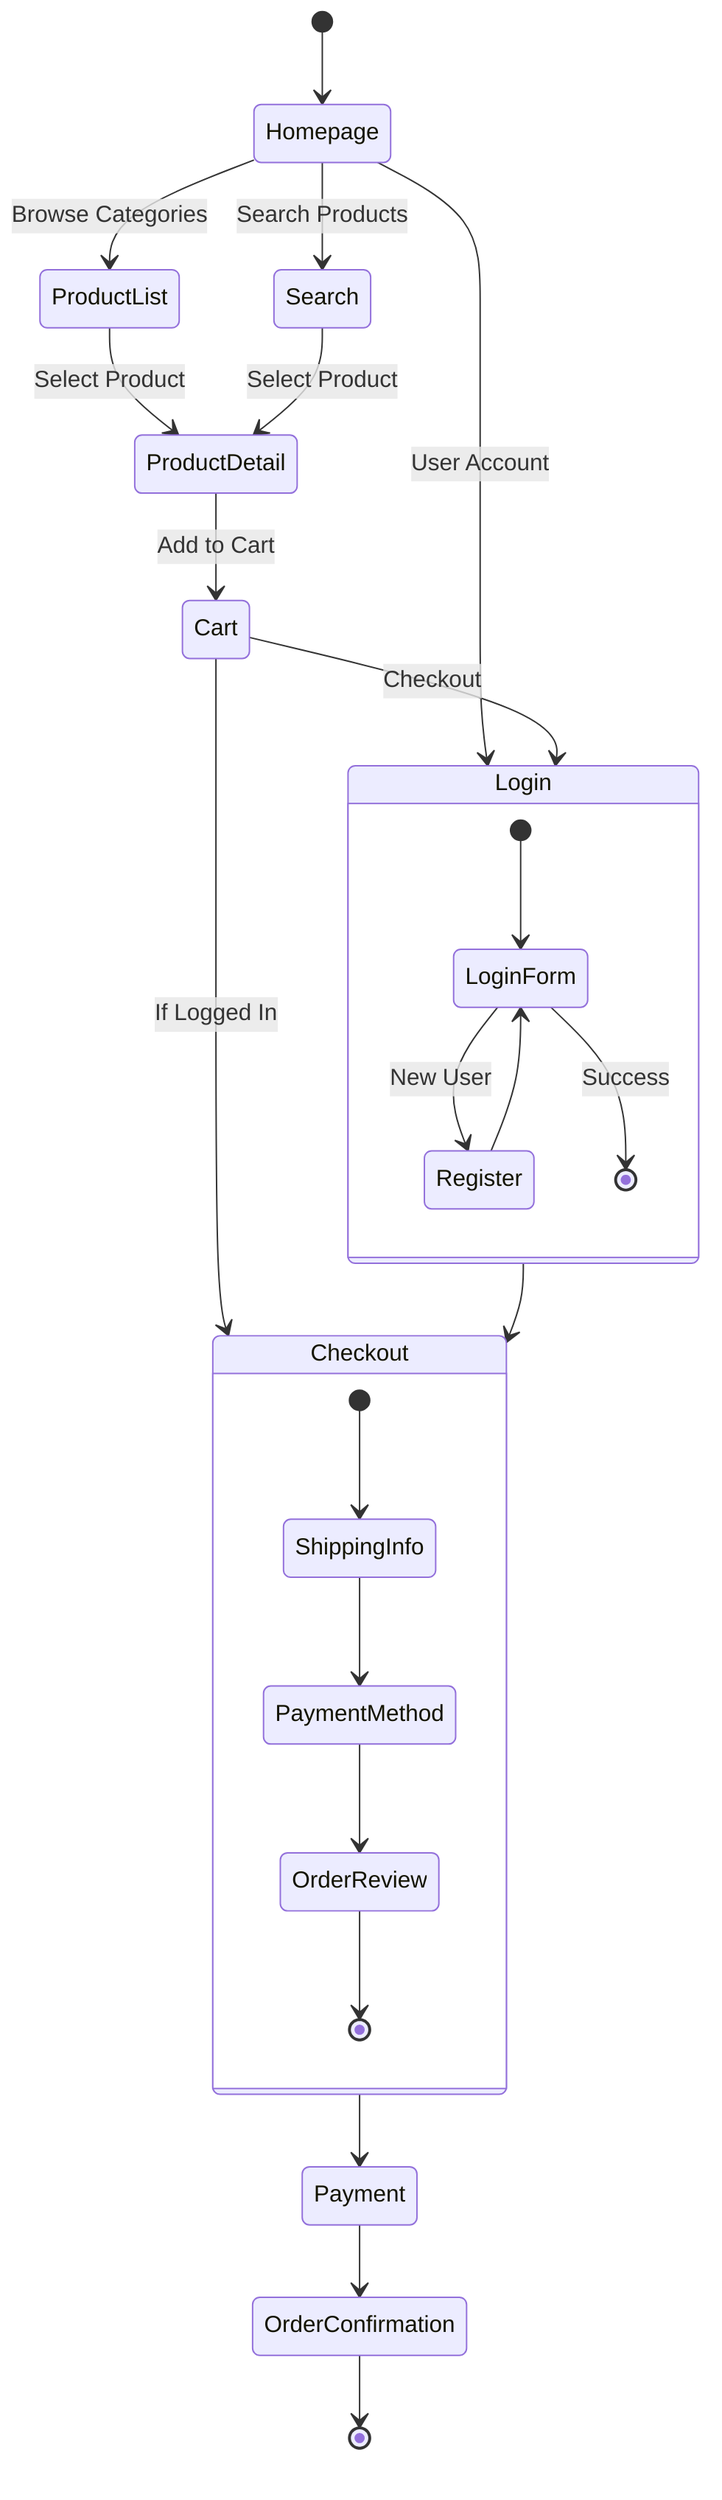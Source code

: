 stateDiagram-v2
    [*] --> Homepage
    Homepage --> ProductList: Browse Categories
    Homepage --> Search: Search Products
    Homepage --> Login: User Account
    
    ProductList --> ProductDetail: Select Product
    Search --> ProductDetail: Select Product
    
    ProductDetail --> Cart: Add to Cart
    Cart --> Login: Checkout
    Cart --> Checkout: If Logged In
    
    Login --> Checkout
    Checkout --> Payment
    Payment --> OrderConfirmation
    OrderConfirmation --> [*]
    
    state Login {
        [*] --> LoginForm
        LoginForm --> Register: New User
        Register --> LoginForm
        LoginForm --> [*]: Success
    }
    
    state Checkout {
        [*] --> ShippingInfo
        ShippingInfo --> PaymentMethod
        PaymentMethod --> OrderReview
        OrderReview --> [*]
    }